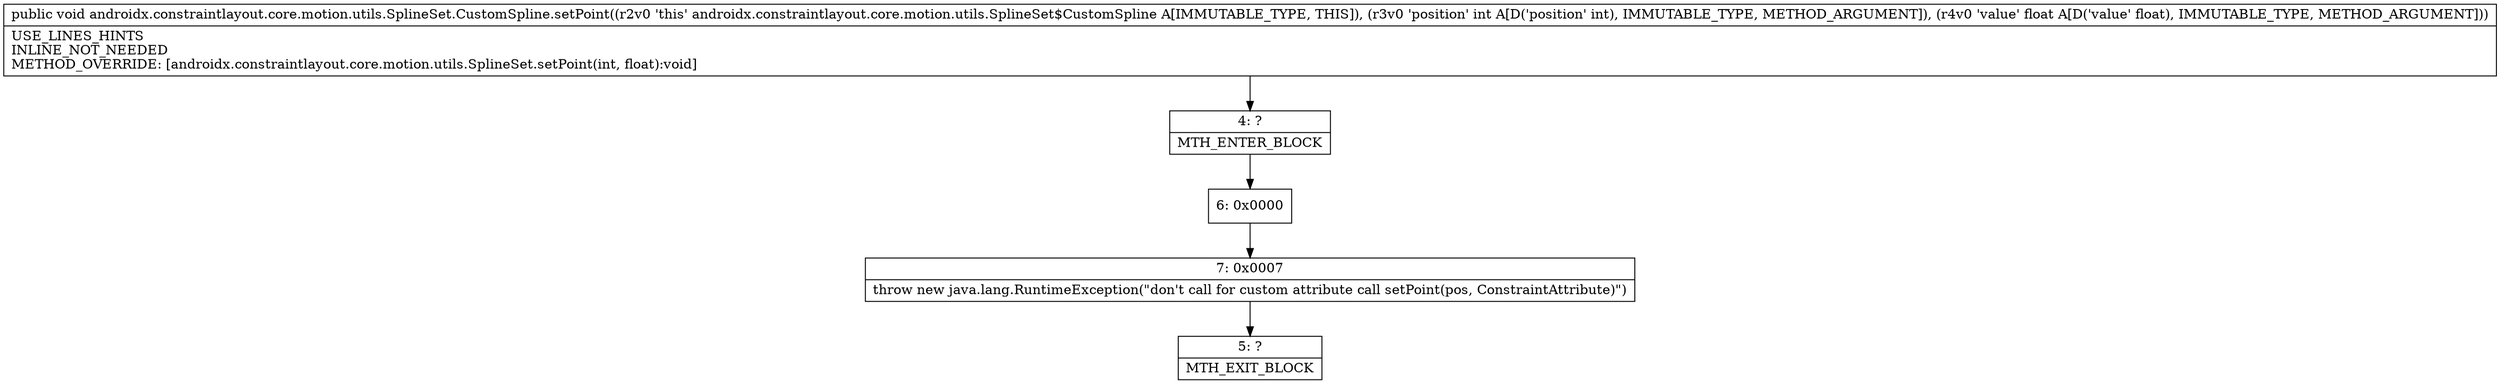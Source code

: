 digraph "CFG forandroidx.constraintlayout.core.motion.utils.SplineSet.CustomSpline.setPoint(IF)V" {
Node_4 [shape=record,label="{4\:\ ?|MTH_ENTER_BLOCK\l}"];
Node_6 [shape=record,label="{6\:\ 0x0000}"];
Node_7 [shape=record,label="{7\:\ 0x0007|throw new java.lang.RuntimeException(\"don't call for custom attribute call setPoint(pos, ConstraintAttribute)\")\l}"];
Node_5 [shape=record,label="{5\:\ ?|MTH_EXIT_BLOCK\l}"];
MethodNode[shape=record,label="{public void androidx.constraintlayout.core.motion.utils.SplineSet.CustomSpline.setPoint((r2v0 'this' androidx.constraintlayout.core.motion.utils.SplineSet$CustomSpline A[IMMUTABLE_TYPE, THIS]), (r3v0 'position' int A[D('position' int), IMMUTABLE_TYPE, METHOD_ARGUMENT]), (r4v0 'value' float A[D('value' float), IMMUTABLE_TYPE, METHOD_ARGUMENT]))  | USE_LINES_HINTS\lINLINE_NOT_NEEDED\lMETHOD_OVERRIDE: [androidx.constraintlayout.core.motion.utils.SplineSet.setPoint(int, float):void]\l}"];
MethodNode -> Node_4;Node_4 -> Node_6;
Node_6 -> Node_7;
Node_7 -> Node_5;
}

